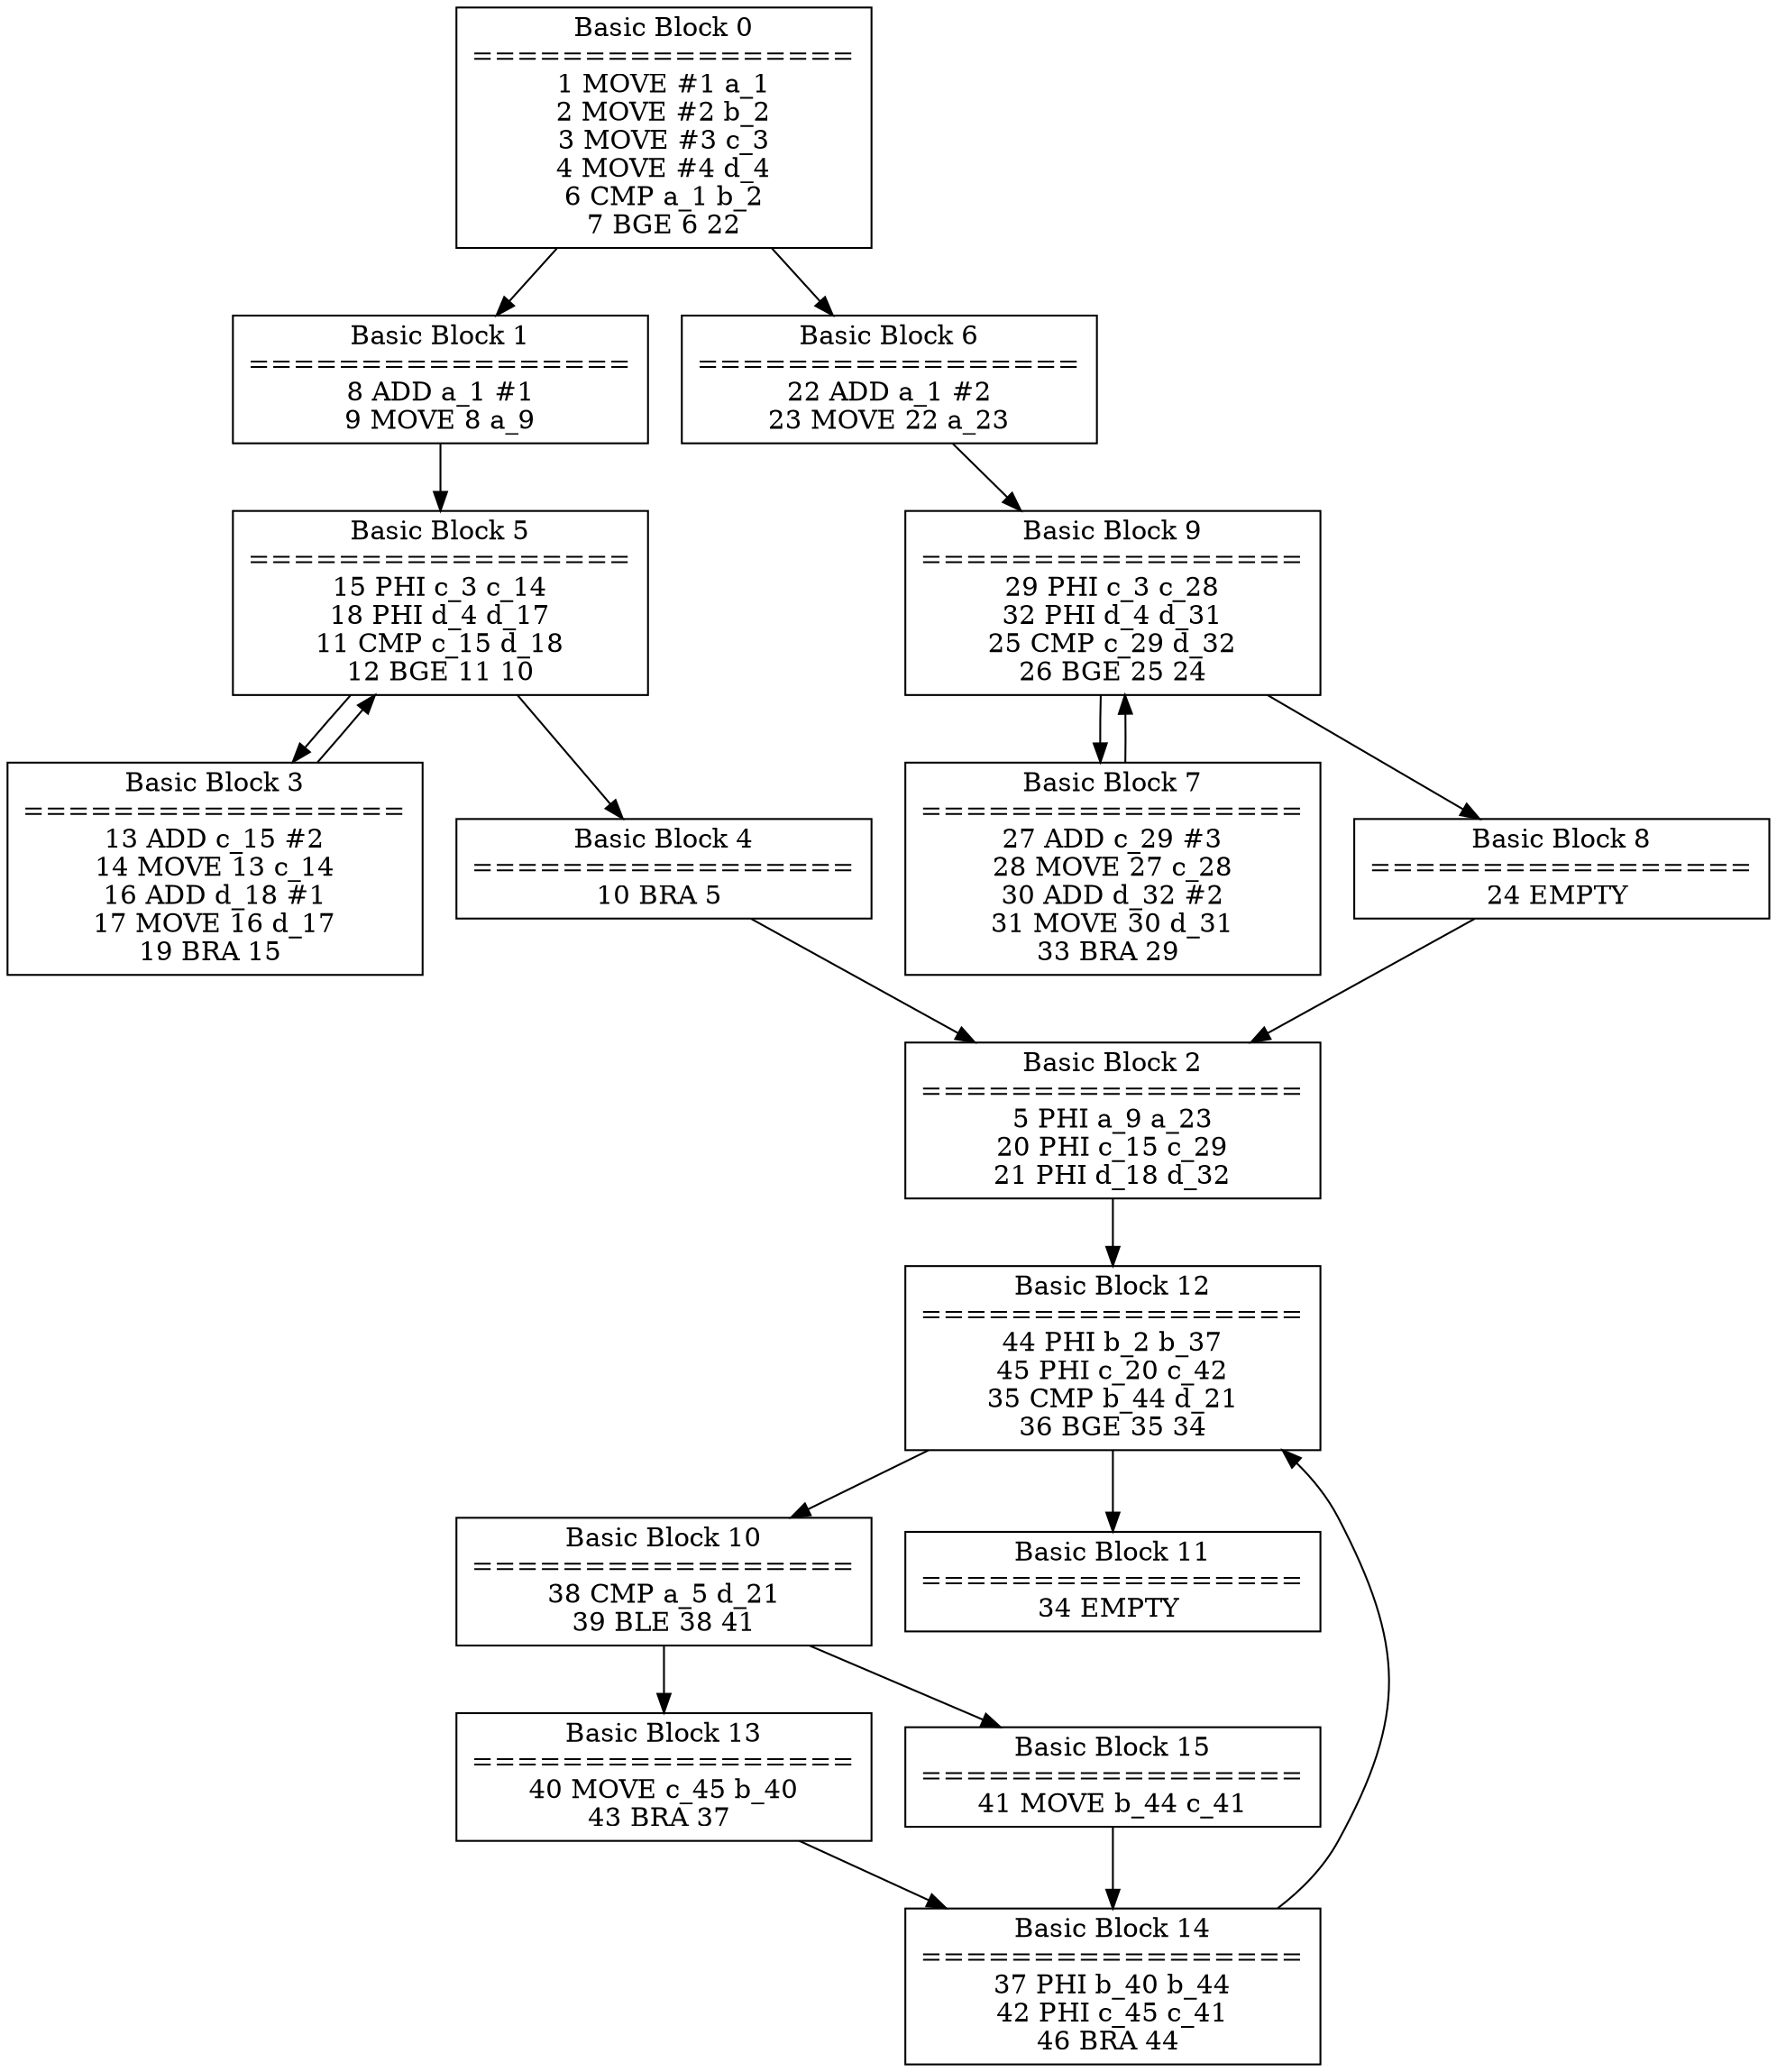 digraph foo {

"Basic Block 0" [shape=box, label="Basic Block 0
=================
1 MOVE #1 a_1
2 MOVE #2 b_2
3 MOVE #3 c_3
4 MOVE #4 d_4
6 CMP a_1 b_2
7 BGE 6 22
"];
"Basic Block 1" [shape=box, label="Basic Block 1
=================
8 ADD a_1 #1
9 MOVE 8 a_9
"];
"Basic Block 2" [shape=box, label="Basic Block 2
=================
5 PHI a_9 a_23
20 PHI c_15 c_29
21 PHI d_18 d_32
"];
"Basic Block 3" [shape=box, label="Basic Block 3
=================
13 ADD c_15 #2
14 MOVE 13 c_14
16 ADD d_18 #1
17 MOVE 16 d_17
19 BRA 15 
"];
"Basic Block 4" [shape=box, label="Basic Block 4
=================
10 BRA 5 
"];
"Basic Block 5" [shape=box, label="Basic Block 5
=================
15 PHI c_3 c_14
18 PHI d_4 d_17
11 CMP c_15 d_18
12 BGE 11 10
"];
"Basic Block 6" [shape=box, label="Basic Block 6
=================
22 ADD a_1 #2
23 MOVE 22 a_23
"];
"Basic Block 7" [shape=box, label="Basic Block 7
=================
27 ADD c_29 #3
28 MOVE 27 c_28
30 ADD d_32 #2
31 MOVE 30 d_31
33 BRA 29 
"];
"Basic Block 8" [shape=box, label="Basic Block 8
=================
24 EMPTY 
"];
"Basic Block 9" [shape=box, label="Basic Block 9
=================
29 PHI c_3 c_28
32 PHI d_4 d_31
25 CMP c_29 d_32
26 BGE 25 24
"];
"Basic Block 10" [shape=box, label="Basic Block 10
=================
38 CMP a_5 d_21
39 BLE 38 41
"];
"Basic Block 11" [shape=box, label="Basic Block 11
=================
34 EMPTY 
"];
"Basic Block 12" [shape=box, label="Basic Block 12
=================
44 PHI b_2 b_37
45 PHI c_20 c_42
35 CMP b_44 d_21
36 BGE 35 34
"];
"Basic Block 13" [shape=box, label="Basic Block 13
=================
40 MOVE c_45 b_40
43 BRA 37 
"];
"Basic Block 14" [shape=box, label="Basic Block 14
=================
37 PHI b_40 b_44
42 PHI c_45 c_41
46 BRA 44 
"];
"Basic Block 15" [shape=box, label="Basic Block 15
=================
41 MOVE b_44 c_41
"];

"Basic Block 0" -> "Basic Block 1";
"Basic Block 0" -> "Basic Block 6";
"Basic Block 1" -> "Basic Block 5";
"Basic Block 2" -> "Basic Block 12";
"Basic Block 3" -> "Basic Block 5";
"Basic Block 4" -> "Basic Block 2";
"Basic Block 5" -> "Basic Block 3";
"Basic Block 5" -> "Basic Block 4";
"Basic Block 6" -> "Basic Block 9";
"Basic Block 7" -> "Basic Block 9";
"Basic Block 8" -> "Basic Block 2";
"Basic Block 9" -> "Basic Block 7";
"Basic Block 9" -> "Basic Block 8";
"Basic Block 10" -> "Basic Block 13";
"Basic Block 10" -> "Basic Block 15";
"Basic Block 12" -> "Basic Block 10";
"Basic Block 12" -> "Basic Block 11";
"Basic Block 13" -> "Basic Block 14";
"Basic Block 14" -> "Basic Block 12";
"Basic Block 15" -> "Basic Block 14";

}